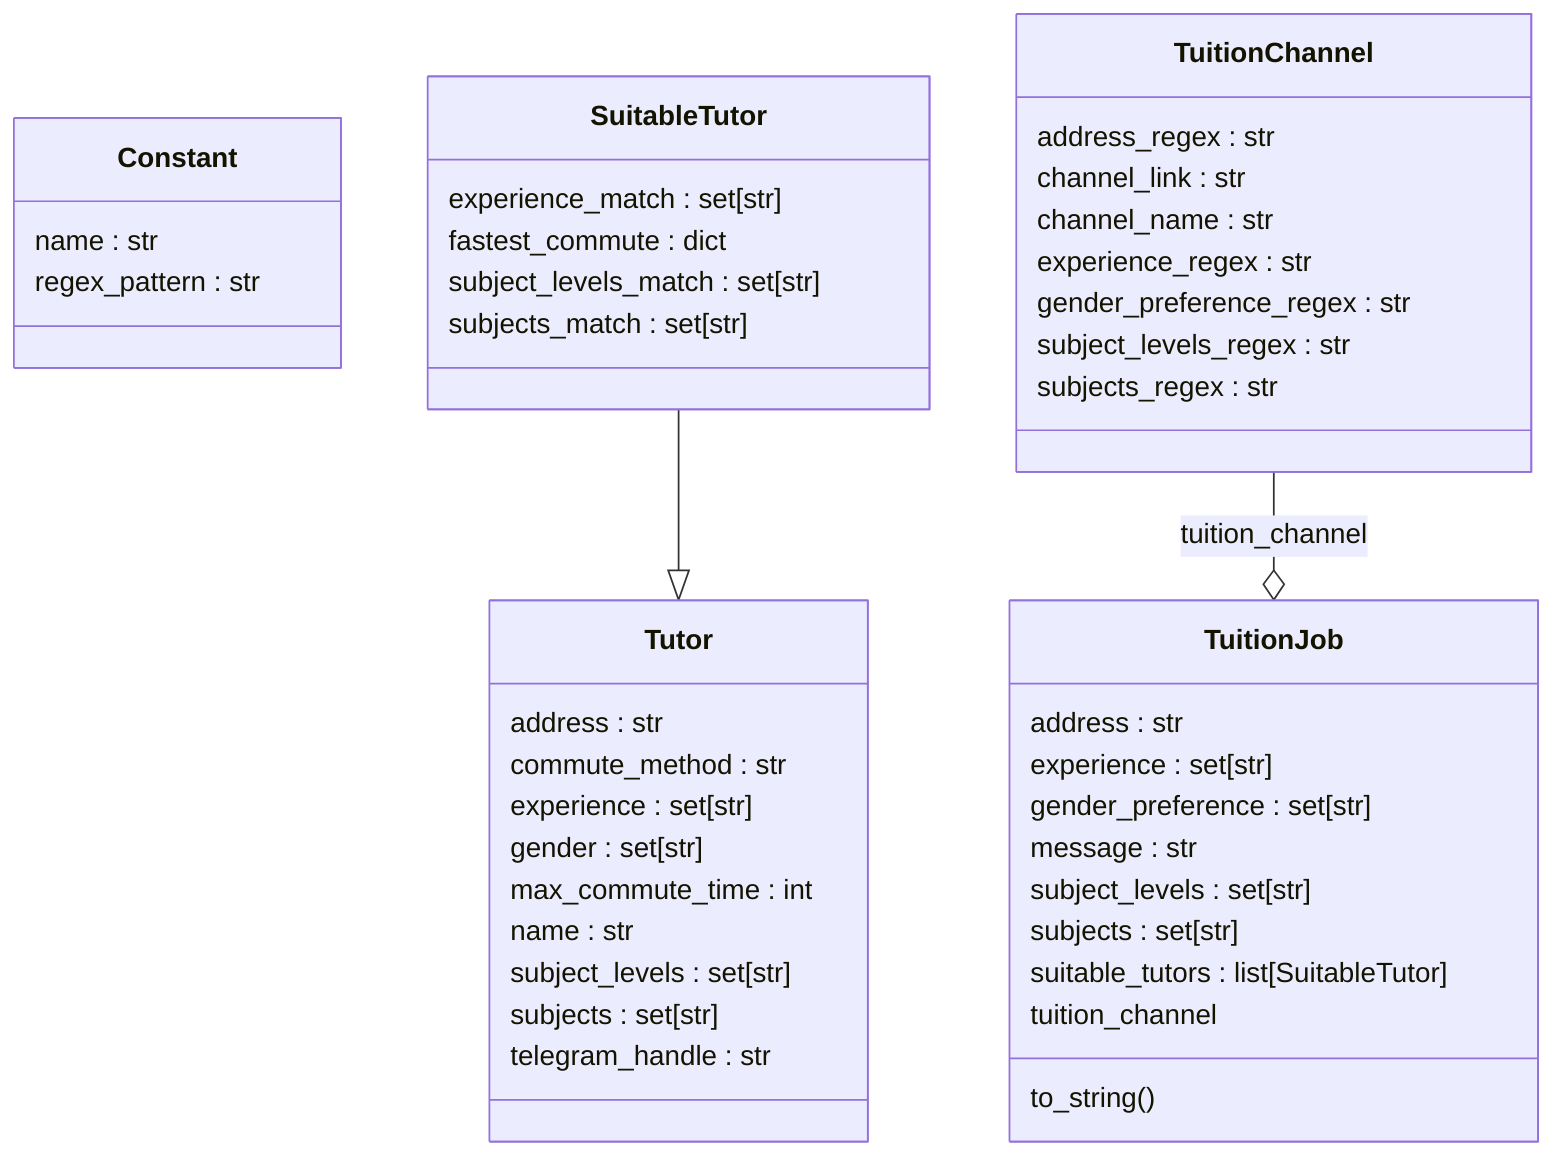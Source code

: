 classDiagram
  class Constant {
    name : str
    regex_pattern : str
  }
  class SuitableTutor {
    experience_match : set[str]
    fastest_commute : dict
    subject_levels_match : set[str]
    subjects_match : set[str]
  }
  class TuitionChannel {
    address_regex : str
    channel_link : str
    channel_name : str
    experience_regex : str
    gender_preference_regex : str
    subject_levels_regex : str
    subjects_regex : str
  }
  class TuitionJob {
    address : str
    experience : set[str]
    gender_preference : set[str]
    message : str
    subject_levels : set[str]
    subjects : set[str]
    suitable_tutors : list[SuitableTutor]
    tuition_channel
    to_string()
  }
  class Tutor {
    address : str
    commute_method : str
    experience : set[str]
    gender : set[str]
    max_commute_time : int
    name : str
    subject_levels : set[str]
    subjects : set[str]
    telegram_handle : str
  }
  SuitableTutor --|> Tutor
  TuitionChannel --o TuitionJob : tuition_channel